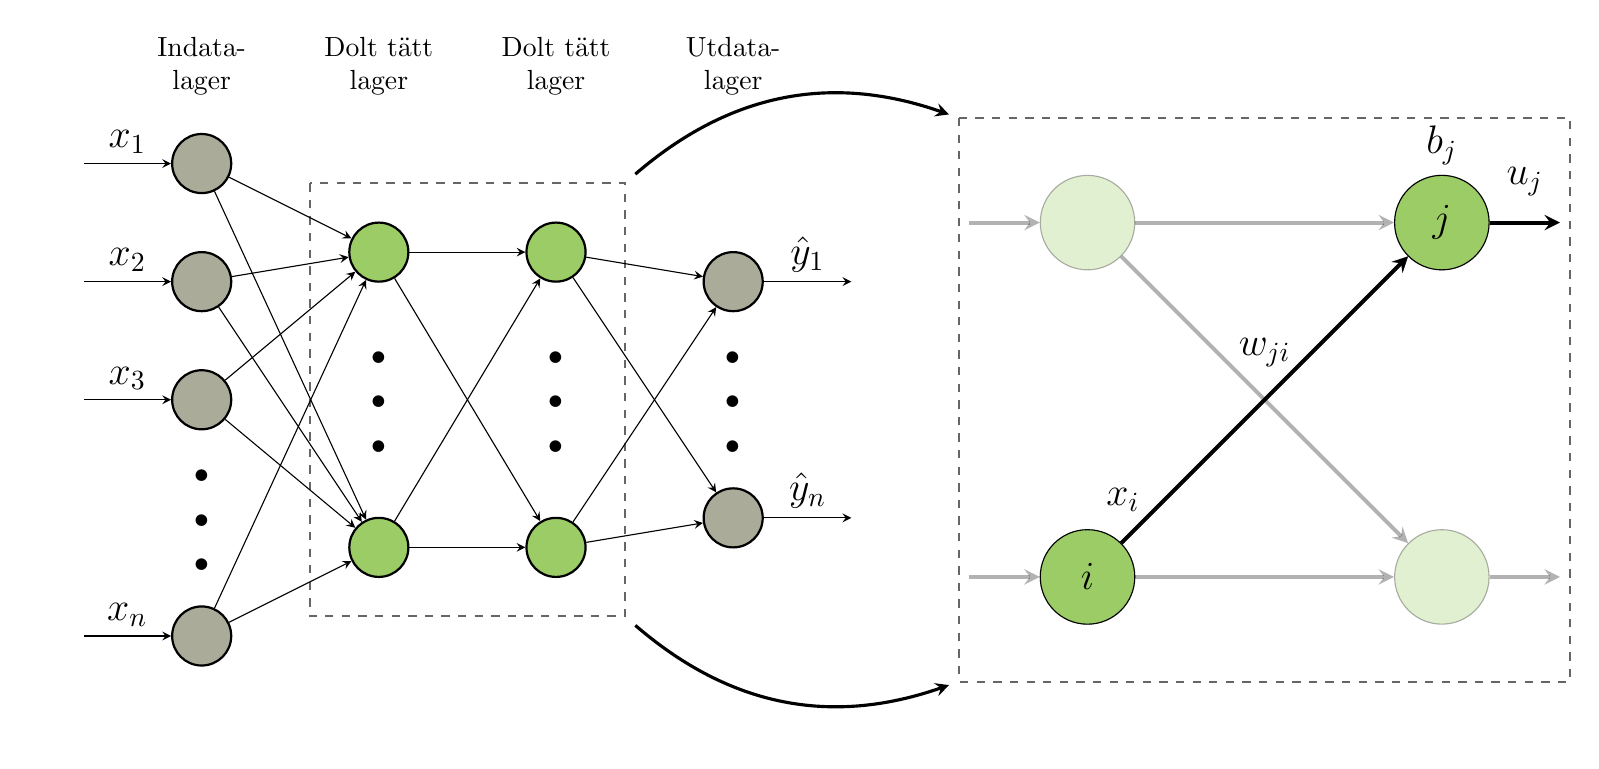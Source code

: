\definecolor{input_node}{RGB}{171,171,154}
\definecolor{dense_node}{RGB}{196,225,144}
\definecolor{dropout_node}{RGB}{222,222,222}
\definecolor{output_node}{RGB}{171,154,154}
% New colors
\definecolor{klight_green_400}{RGB}{156, 204, 101}

\tikzset{%
  dense neuron/.style={
    circle,
    draw,
    fill=klight_green_400,
    thick,
    minimum size=0.75cm
  },
  dropout neuron/.style={
    circle,
    draw,
    fill=dropout_node,
    thick,
    minimum size=0.75cm
  },
  input neuron/.style={
    circle,
    draw,
    fill=input_node,
    thick,
    minimum size=0.75cm
  },
  output neuron/.style={
    circle,
    draw,
    fill=output_node,
    thick,
    minimum size=0.75cm
  },
  neuron missing/.style={
    draw=none, 
    scale=4,
    fill=none,
    text height=0.333cm,
    execute at begin node=\color{black}$\vdots$
  },
  zoom neuron/.style={
    circle,
    draw,
    fill=klight_green_400,
    opacity=0.3,
    minimum size=1.2cm
  },
  zoom line/.style={
    draw,
    opacity=0.3,
    line width=0.5mm,
    minimum size=1cm
  },
  z_connect line/.style={
    draw,
    line width=0.4mm,
    minimum size=1cm
  },
  highlight neuron/.style={
    circle,
    draw,
    fill=klight_green_400,
    minimum size=1.2cm
  },
  highlight line/.style={
    draw,
    opacity=1,
    line width=0.5mm,
    minimum size=1cm
  },
}

\begin{tikzpicture}[x=1.5cm, y=1.5cm, >=stealth]
\foreach \m/\l [count=\y] in {1,2,3,missing,4}
  \node [input neuron/.try, neuron \m/.try] (input-\m) at (0,2.5-\y) {};

\foreach \m [count=\y] in {1,missing,2}
  \node [dense neuron/.try, neuron \m/.try ] (hidden1-\m) at (1.5,2-\y*1.25) {};
  \foreach \m [count=\y] in {1,missing,2}
  \node [dense neuron/.try, neuron \m/.try ] (hidden2-\m) at (3,2-\y*1.25) {};

\foreach \m [count=\y] in {1,missing,2}
  \node [input neuron/.try, neuron \m/.try ] (output-\m) at (4.5,1.5-\y) {};

\foreach \l [count=\i] in {1,2,3,n}
  \draw [<-] (input-\i) -- ++(-1,0)
    node [above, midway] {\Large $x_\l$};

\foreach \l [count=\i] in {1,n}
  \draw [->] (output-\i) -- ++(1,0)
    node [above, midway] {\Large  $\hat{y}_\l$};

\foreach \i in {1,...,4}
  \foreach \j in {1,...,2}
    \draw [->] (input-\i) -- (hidden1-\j);
\foreach \i in {1,...,2}
  \foreach \j in {1,...,2}
    \draw [->] (hidden1-\i) -- (hidden2-\j);

\foreach \i in {1,...,2}
  \foreach \j in {1,...,2}
    \draw [->] (hidden2-\i) -- (output-\j);

\foreach \l [count=\x from 0] in {Indata-, Dolt tätt, Dolt tätt, Utdata-}
  \node [align=center, above] at (\x*1.5,2) {\l \\ lager};
  
  
% draw a box around zoom region

\draw[opacity=0.6, line width=0.3mm, dashed] ($(hidden1-1.north west)+(-0.4,0.4)$) rectangle ($(hidden2-2.south east)+(0.4,-0.4)$)
    node [] (box1) {}
    node (box2) at ($(hidden2-1.north east)+(+0.4,0.4)$)  {};



% ***** zoom

\foreach \m/\l [count=\y] in {1,2}
  \node [zoom neuron/.try, neuron \m/.try] (z_input-\m) at (7.5,5-\y*3-1) {};

\foreach \m [count=\y] in {1, 2}
  \node [zoom neuron/.try, neuron \m/.try ] (z_hidden1-\m) at (10.5,5-\y*3-1) {};


\foreach \l [count=\i] in {1,2}
  \draw [<-, zoom line/.try] (z_input-\i) -- ++(-1,0)
    node [above, midway] {};


\foreach \i in {1,...,2}
  \foreach \j in {1,...,2}
    \draw [->, zoom line/.try] (z_input-\i) -- (z_hidden1-\j);
    
% Mark certain nodes and corresponding lines
\node [highlight neuron/.try, neuron 1/.try ] (highlight-1) at (7.5,5-2*3-1) {\Large $i$};
\node [highlight neuron/.try, neuron 2/.try ] (highlight-2) at (10.5,5-1*3-1) {\Large $j$};
\node at (7.5+0.3,5-2*3-1+0.65) {\Large $x_{i}$};
\draw [->, highlight line/.try] (highlight-1) -- (highlight-2)
    node [] at (9, -0.1) {\Large $w_{ji}$};
\node at (10.5,5-1*3-1+0.65) {\Large $b_j$};
\draw [->, highlight line/.try] (highlight-2) -- ++(1,0)
    node [above, midway] {\Large $u_{j}$};
\draw [->, zoom line/.try] (z_hidden1-2) -- ++(1,0) {};

\draw[opacity=0.6, line width=0.25mm, dashed] ($(z_input-1.north west)+(-0.8,0.6)$) rectangle ($(z_hidden1-2.south east)+(0.8,-0.6)$)
    node (zoom1) at ($(z_input-2.south west)+(-0.8,-0.6)$) {}
    node (zoom2) at ($(z_input-1.north west)+(-0.8,0.6)$)  {};

% **** connect zoom and nn
\begin{scope}[->]
    \path[z_connect line/.try]
        (box1) edge[bend right] node [->, left] {} (zoom1)
        (box2) edge[bend left] node [->, left] {} (zoom2);
\end{scope}
\end{tikzpicture}